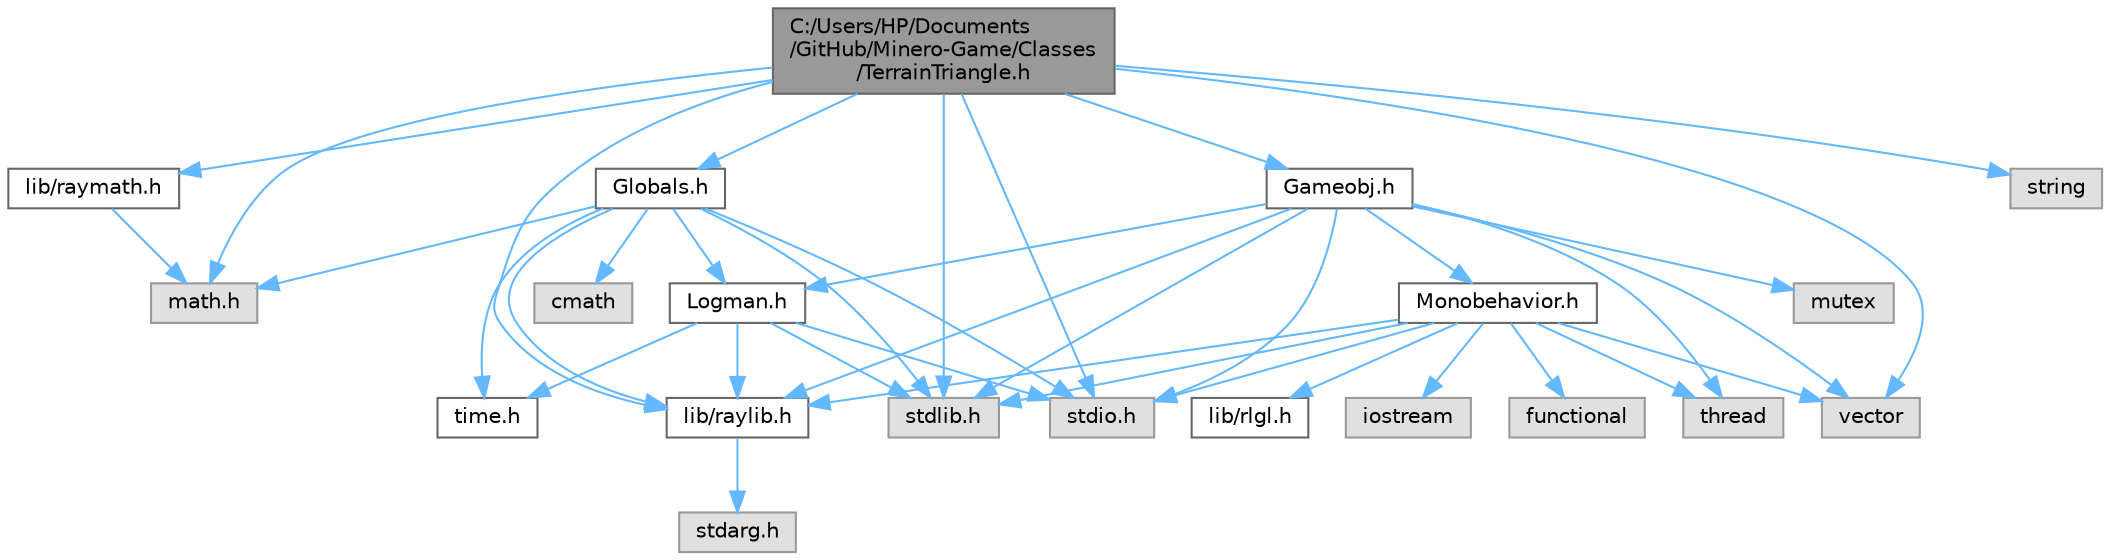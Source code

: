 digraph "C:/Users/HP/Documents/GitHub/Minero-Game/Classes/TerrainTriangle.h"
{
 // LATEX_PDF_SIZE
  bgcolor="transparent";
  edge [fontname=Helvetica,fontsize=10,labelfontname=Helvetica,labelfontsize=10];
  node [fontname=Helvetica,fontsize=10,shape=box,height=0.2,width=0.4];
  Node1 [id="Node000001",label="C:/Users/HP/Documents\l/GitHub/Minero-Game/Classes\l/TerrainTriangle.h",height=0.2,width=0.4,color="gray40", fillcolor="grey60", style="filled", fontcolor="black",tooltip=" "];
  Node1 -> Node2 [id="edge77_Node000001_Node000002",color="steelblue1",style="solid",tooltip=" "];
  Node2 [id="Node000002",label="Globals.h",height=0.2,width=0.4,color="grey40", fillcolor="white", style="filled",URL="$_classes_2_globals_8h.html",tooltip=" "];
  Node2 -> Node3 [id="edge78_Node000002_Node000003",color="steelblue1",style="solid",tooltip=" "];
  Node3 [id="Node000003",label="lib/raylib.h",height=0.2,width=0.4,color="grey40", fillcolor="white", style="filled",URL="$_classes_2lib_2raylib_8h.html",tooltip=" "];
  Node3 -> Node4 [id="edge79_Node000003_Node000004",color="steelblue1",style="solid",tooltip=" "];
  Node4 [id="Node000004",label="stdarg.h",height=0.2,width=0.4,color="grey60", fillcolor="#E0E0E0", style="filled",tooltip=" "];
  Node2 -> Node5 [id="edge80_Node000002_Node000005",color="steelblue1",style="solid",tooltip=" "];
  Node5 [id="Node000005",label="stdlib.h",height=0.2,width=0.4,color="grey60", fillcolor="#E0E0E0", style="filled",tooltip=" "];
  Node2 -> Node6 [id="edge81_Node000002_Node000006",color="steelblue1",style="solid",tooltip=" "];
  Node6 [id="Node000006",label="stdio.h",height=0.2,width=0.4,color="grey60", fillcolor="#E0E0E0", style="filled",tooltip=" "];
  Node2 -> Node7 [id="edge82_Node000002_Node000007",color="steelblue1",style="solid",tooltip=" "];
  Node7 [id="Node000007",label="time.h",height=0.2,width=0.4,color="grey40", fillcolor="white", style="filled",URL="$_classes_2_time_8h.html",tooltip=" "];
  Node2 -> Node8 [id="edge83_Node000002_Node000008",color="steelblue1",style="solid",tooltip=" "];
  Node8 [id="Node000008",label="cmath",height=0.2,width=0.4,color="grey60", fillcolor="#E0E0E0", style="filled",tooltip=" "];
  Node2 -> Node9 [id="edge84_Node000002_Node000009",color="steelblue1",style="solid",tooltip=" "];
  Node9 [id="Node000009",label="math.h",height=0.2,width=0.4,color="grey60", fillcolor="#E0E0E0", style="filled",tooltip=" "];
  Node2 -> Node10 [id="edge85_Node000002_Node000010",color="steelblue1",style="solid",tooltip=" "];
  Node10 [id="Node000010",label="Logman.h",height=0.2,width=0.4,color="grey40", fillcolor="white", style="filled",URL="$_logman_8h.html",tooltip=" "];
  Node10 -> Node6 [id="edge86_Node000010_Node000006",color="steelblue1",style="solid",tooltip=" "];
  Node10 -> Node5 [id="edge87_Node000010_Node000005",color="steelblue1",style="solid",tooltip=" "];
  Node10 -> Node7 [id="edge88_Node000010_Node000007",color="steelblue1",style="solid",tooltip=" "];
  Node10 -> Node3 [id="edge89_Node000010_Node000003",color="steelblue1",style="solid",tooltip=" "];
  Node1 -> Node3 [id="edge90_Node000001_Node000003",color="steelblue1",style="solid",tooltip=" "];
  Node1 -> Node11 [id="edge91_Node000001_Node000011",color="steelblue1",style="solid",tooltip=" "];
  Node11 [id="Node000011",label="lib/raymath.h",height=0.2,width=0.4,color="grey40", fillcolor="white", style="filled",URL="$_classes_2lib_2raymath_8h.html",tooltip=" "];
  Node11 -> Node9 [id="edge92_Node000011_Node000009",color="steelblue1",style="solid",tooltip=" "];
  Node1 -> Node12 [id="edge93_Node000001_Node000012",color="steelblue1",style="solid",tooltip=" "];
  Node12 [id="Node000012",label="Gameobj.h",height=0.2,width=0.4,color="grey40", fillcolor="white", style="filled",URL="$_classes_2_gameobj_8h.html",tooltip=" "];
  Node12 -> Node3 [id="edge94_Node000012_Node000003",color="steelblue1",style="solid",tooltip=" "];
  Node12 -> Node13 [id="edge95_Node000012_Node000013",color="steelblue1",style="solid",tooltip=" "];
  Node13 [id="Node000013",label="Monobehavior.h",height=0.2,width=0.4,color="grey40", fillcolor="white", style="filled",URL="$_monobehavior_8h.html",tooltip=" "];
  Node13 -> Node3 [id="edge96_Node000013_Node000003",color="steelblue1",style="solid",tooltip=" "];
  Node13 -> Node14 [id="edge97_Node000013_Node000014",color="steelblue1",style="solid",tooltip=" "];
  Node14 [id="Node000014",label="lib/rlgl.h",height=0.2,width=0.4,color="grey40", fillcolor="white", style="filled",URL="$_classes_2lib_2rlgl_8h.html",tooltip=" "];
  Node13 -> Node6 [id="edge98_Node000013_Node000006",color="steelblue1",style="solid",tooltip=" "];
  Node13 -> Node5 [id="edge99_Node000013_Node000005",color="steelblue1",style="solid",tooltip=" "];
  Node13 -> Node15 [id="edge100_Node000013_Node000015",color="steelblue1",style="solid",tooltip=" "];
  Node15 [id="Node000015",label="iostream",height=0.2,width=0.4,color="grey60", fillcolor="#E0E0E0", style="filled",tooltip=" "];
  Node13 -> Node16 [id="edge101_Node000013_Node000016",color="steelblue1",style="solid",tooltip=" "];
  Node16 [id="Node000016",label="thread",height=0.2,width=0.4,color="grey60", fillcolor="#E0E0E0", style="filled",tooltip=" "];
  Node13 -> Node17 [id="edge102_Node000013_Node000017",color="steelblue1",style="solid",tooltip=" "];
  Node17 [id="Node000017",label="vector",height=0.2,width=0.4,color="grey60", fillcolor="#E0E0E0", style="filled",tooltip=" "];
  Node13 -> Node18 [id="edge103_Node000013_Node000018",color="steelblue1",style="solid",tooltip=" "];
  Node18 [id="Node000018",label="functional",height=0.2,width=0.4,color="grey60", fillcolor="#E0E0E0", style="filled",tooltip=" "];
  Node12 -> Node10 [id="edge104_Node000012_Node000010",color="steelblue1",style="solid",tooltip=" "];
  Node12 -> Node6 [id="edge105_Node000012_Node000006",color="steelblue1",style="solid",tooltip=" "];
  Node12 -> Node5 [id="edge106_Node000012_Node000005",color="steelblue1",style="solid",tooltip=" "];
  Node12 -> Node17 [id="edge107_Node000012_Node000017",color="steelblue1",style="solid",tooltip=" "];
  Node12 -> Node16 [id="edge108_Node000012_Node000016",color="steelblue1",style="solid",tooltip=" "];
  Node12 -> Node19 [id="edge109_Node000012_Node000019",color="steelblue1",style="solid",tooltip=" "];
  Node19 [id="Node000019",label="mutex",height=0.2,width=0.4,color="grey60", fillcolor="#E0E0E0", style="filled",tooltip=" "];
  Node1 -> Node6 [id="edge110_Node000001_Node000006",color="steelblue1",style="solid",tooltip=" "];
  Node1 -> Node5 [id="edge111_Node000001_Node000005",color="steelblue1",style="solid",tooltip=" "];
  Node1 -> Node20 [id="edge112_Node000001_Node000020",color="steelblue1",style="solid",tooltip=" "];
  Node20 [id="Node000020",label="string",height=0.2,width=0.4,color="grey60", fillcolor="#E0E0E0", style="filled",tooltip=" "];
  Node1 -> Node17 [id="edge113_Node000001_Node000017",color="steelblue1",style="solid",tooltip=" "];
  Node1 -> Node9 [id="edge114_Node000001_Node000009",color="steelblue1",style="solid",tooltip=" "];
}
